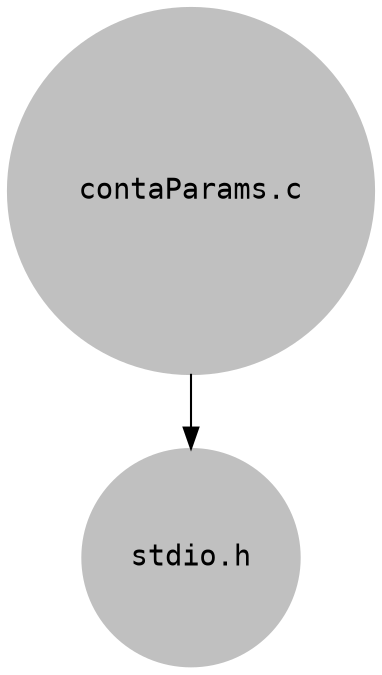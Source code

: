 digraph G {
graph [fontsize=45, ratio=fill, center=true, fontname=Courier];
node [label="\N", shape=circle, color=gray, style=rounded, width="1.0e-2", height="1.0e-2", skew=0, fontname=Courier];
edge [color=black, fontname=Courier];
"contaParams.c" [style=filled];
"stdio.h" [style=filled];
"contaParams.c" -> "stdio.h";
}
